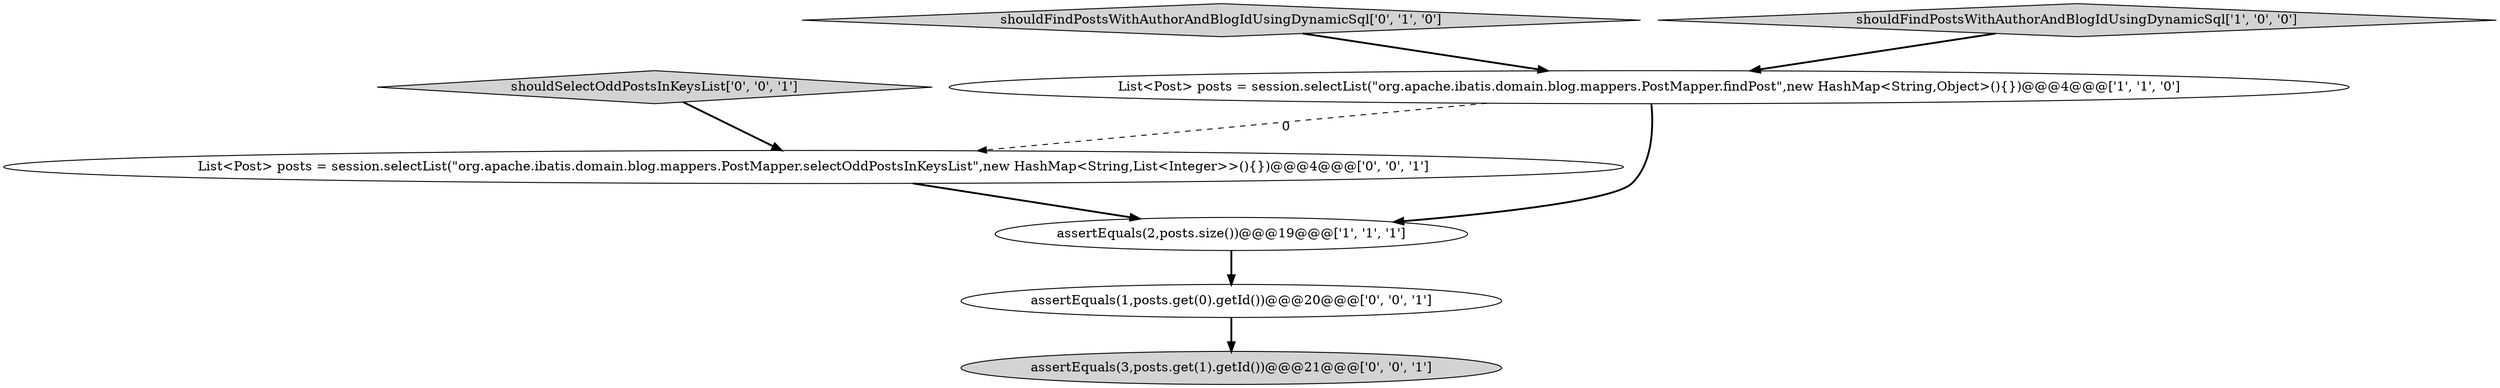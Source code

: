 digraph {
6 [style = filled, label = "shouldSelectOddPostsInKeysList['0', '0', '1']", fillcolor = lightgray, shape = diamond image = "AAA0AAABBB3BBB"];
1 [style = filled, label = "assertEquals(2,posts.size())@@@19@@@['1', '1', '1']", fillcolor = white, shape = ellipse image = "AAA0AAABBB1BBB"];
7 [style = filled, label = "List<Post> posts = session.selectList(\"org.apache.ibatis.domain.blog.mappers.PostMapper.selectOddPostsInKeysList\",new HashMap<String,List<Integer>>(){})@@@4@@@['0', '0', '1']", fillcolor = white, shape = ellipse image = "AAA0AAABBB3BBB"];
0 [style = filled, label = "List<Post> posts = session.selectList(\"org.apache.ibatis.domain.blog.mappers.PostMapper.findPost\",new HashMap<String,Object>(){})@@@4@@@['1', '1', '0']", fillcolor = white, shape = ellipse image = "AAA0AAABBB1BBB"];
5 [style = filled, label = "assertEquals(3,posts.get(1).getId())@@@21@@@['0', '0', '1']", fillcolor = lightgray, shape = ellipse image = "AAA0AAABBB3BBB"];
3 [style = filled, label = "shouldFindPostsWithAuthorAndBlogIdUsingDynamicSql['0', '1', '0']", fillcolor = lightgray, shape = diamond image = "AAA0AAABBB2BBB"];
2 [style = filled, label = "shouldFindPostsWithAuthorAndBlogIdUsingDynamicSql['1', '0', '0']", fillcolor = lightgray, shape = diamond image = "AAA0AAABBB1BBB"];
4 [style = filled, label = "assertEquals(1,posts.get(0).getId())@@@20@@@['0', '0', '1']", fillcolor = white, shape = ellipse image = "AAA0AAABBB3BBB"];
1->4 [style = bold, label=""];
2->0 [style = bold, label=""];
7->1 [style = bold, label=""];
6->7 [style = bold, label=""];
0->7 [style = dashed, label="0"];
4->5 [style = bold, label=""];
0->1 [style = bold, label=""];
3->0 [style = bold, label=""];
}
